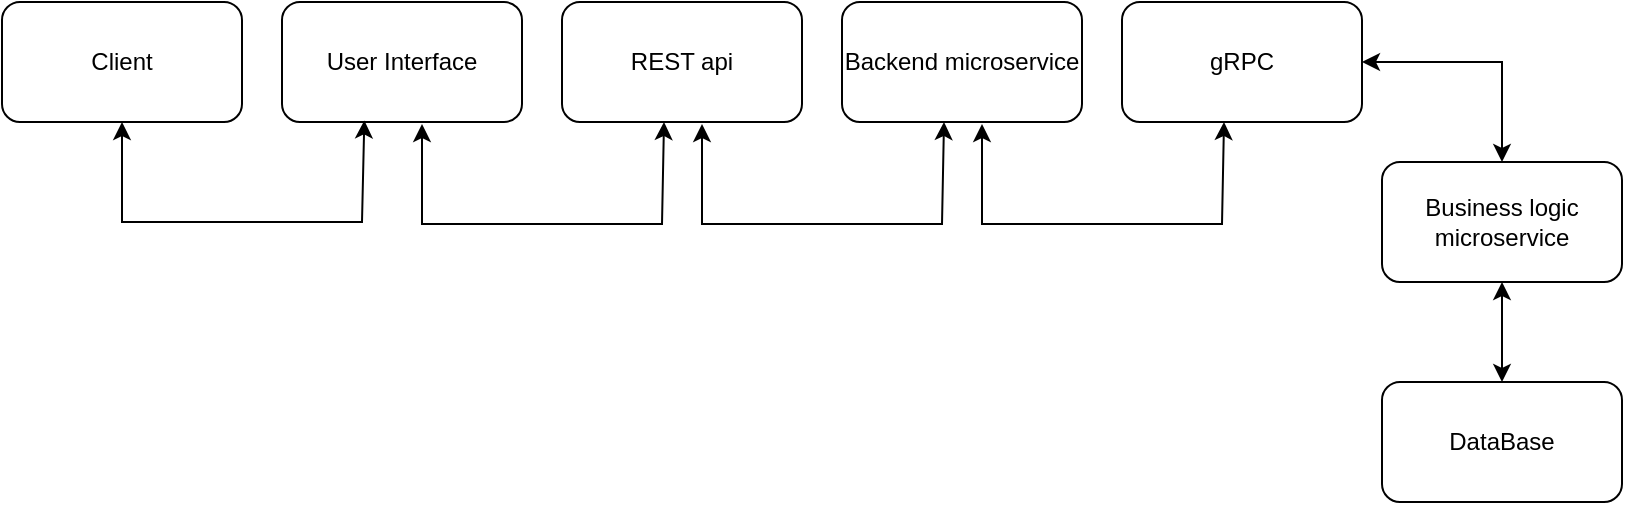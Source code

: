 <mxfile version="27.1.6">
  <diagram name="Страница — 1" id="PJCSPwj9tLLXIbPHKgU6">
    <mxGraphModel dx="994" dy="580" grid="1" gridSize="10" guides="1" tooltips="1" connect="1" arrows="1" fold="1" page="1" pageScale="1" pageWidth="827" pageHeight="1169" math="0" shadow="0">
      <root>
        <mxCell id="0" />
        <mxCell id="1" parent="0" />
        <mxCell id="DBBA7jFEFCVkwa8ZcQro-1" value="Client" style="rounded=1;whiteSpace=wrap;html=1;" parent="1" vertex="1">
          <mxGeometry y="30" width="120" height="60" as="geometry" />
        </mxCell>
        <mxCell id="DBBA7jFEFCVkwa8ZcQro-2" value="User Interface" style="rounded=1;whiteSpace=wrap;html=1;" parent="1" vertex="1">
          <mxGeometry x="140" y="30" width="120" height="60" as="geometry" />
        </mxCell>
        <mxCell id="DBBA7jFEFCVkwa8ZcQro-3" value="REST api" style="rounded=1;whiteSpace=wrap;html=1;" parent="1" vertex="1">
          <mxGeometry x="280" y="30" width="120" height="60" as="geometry" />
        </mxCell>
        <mxCell id="DBBA7jFEFCVkwa8ZcQro-4" value="Backend microservice" style="rounded=1;whiteSpace=wrap;html=1;" parent="1" vertex="1">
          <mxGeometry x="420" y="30" width="120" height="60" as="geometry" />
        </mxCell>
        <mxCell id="DBBA7jFEFCVkwa8ZcQro-5" value="gRPC" style="rounded=1;whiteSpace=wrap;html=1;" parent="1" vertex="1">
          <mxGeometry x="560" y="30" width="120" height="60" as="geometry" />
        </mxCell>
        <mxCell id="DBBA7jFEFCVkwa8ZcQro-6" value="Business logic microservice" style="rounded=1;whiteSpace=wrap;html=1;" parent="1" vertex="1">
          <mxGeometry x="690" y="110" width="120" height="60" as="geometry" />
        </mxCell>
        <mxCell id="DBBA7jFEFCVkwa8ZcQro-7" value="DataBase" style="rounded=1;whiteSpace=wrap;html=1;" parent="1" vertex="1">
          <mxGeometry x="690" y="220" width="120" height="60" as="geometry" />
        </mxCell>
        <mxCell id="qDYvJBYCVSirPPzR_eL7-1" value="" style="endArrow=classic;startArrow=classic;html=1;rounded=0;exitX=0.5;exitY=1;exitDx=0;exitDy=0;entryX=0.343;entryY=0.987;entryDx=0;entryDy=0;entryPerimeter=0;" edge="1" parent="1" source="DBBA7jFEFCVkwa8ZcQro-1" target="DBBA7jFEFCVkwa8ZcQro-2">
          <mxGeometry width="50" height="50" relative="1" as="geometry">
            <mxPoint x="390" y="200" as="sourcePoint" />
            <mxPoint x="440" y="150" as="targetPoint" />
            <Array as="points">
              <mxPoint x="60" y="140" />
              <mxPoint x="180" y="140" />
            </Array>
          </mxGeometry>
        </mxCell>
        <mxCell id="qDYvJBYCVSirPPzR_eL7-2" value="" style="endArrow=classic;startArrow=classic;html=1;rounded=0;exitX=0.5;exitY=1;exitDx=0;exitDy=0;entryX=0.343;entryY=0.987;entryDx=0;entryDy=0;entryPerimeter=0;" edge="1" parent="1">
          <mxGeometry width="50" height="50" relative="1" as="geometry">
            <mxPoint x="210" y="91" as="sourcePoint" />
            <mxPoint x="331" y="90" as="targetPoint" />
            <Array as="points">
              <mxPoint x="210" y="141" />
              <mxPoint x="330" y="141" />
            </Array>
          </mxGeometry>
        </mxCell>
        <mxCell id="qDYvJBYCVSirPPzR_eL7-3" value="" style="endArrow=classic;startArrow=classic;html=1;rounded=0;exitX=0.5;exitY=1;exitDx=0;exitDy=0;entryX=0.343;entryY=0.987;entryDx=0;entryDy=0;entryPerimeter=0;" edge="1" parent="1">
          <mxGeometry width="50" height="50" relative="1" as="geometry">
            <mxPoint x="350" y="91" as="sourcePoint" />
            <mxPoint x="471" y="90" as="targetPoint" />
            <Array as="points">
              <mxPoint x="350" y="141" />
              <mxPoint x="470" y="141" />
            </Array>
          </mxGeometry>
        </mxCell>
        <mxCell id="qDYvJBYCVSirPPzR_eL7-4" value="" style="endArrow=classic;startArrow=classic;html=1;rounded=0;exitX=0.5;exitY=1;exitDx=0;exitDy=0;entryX=0.343;entryY=0.987;entryDx=0;entryDy=0;entryPerimeter=0;" edge="1" parent="1">
          <mxGeometry width="50" height="50" relative="1" as="geometry">
            <mxPoint x="490" y="91" as="sourcePoint" />
            <mxPoint x="611" y="90" as="targetPoint" />
            <Array as="points">
              <mxPoint x="490" y="141" />
              <mxPoint x="610" y="141" />
            </Array>
          </mxGeometry>
        </mxCell>
        <mxCell id="qDYvJBYCVSirPPzR_eL7-5" value="" style="endArrow=classic;startArrow=classic;html=1;rounded=0;exitX=1;exitY=0.5;exitDx=0;exitDy=0;entryX=0.5;entryY=0;entryDx=0;entryDy=0;" edge="1" parent="1" source="DBBA7jFEFCVkwa8ZcQro-5" target="DBBA7jFEFCVkwa8ZcQro-6">
          <mxGeometry width="50" height="50" relative="1" as="geometry">
            <mxPoint x="390" y="200" as="sourcePoint" />
            <mxPoint x="440" y="150" as="targetPoint" />
            <Array as="points">
              <mxPoint x="750" y="60" />
            </Array>
          </mxGeometry>
        </mxCell>
        <mxCell id="qDYvJBYCVSirPPzR_eL7-6" value="" style="endArrow=classic;startArrow=classic;html=1;rounded=0;exitX=0.5;exitY=0;exitDx=0;exitDy=0;entryX=0.5;entryY=1;entryDx=0;entryDy=0;" edge="1" parent="1" source="DBBA7jFEFCVkwa8ZcQro-7" target="DBBA7jFEFCVkwa8ZcQro-6">
          <mxGeometry width="50" height="50" relative="1" as="geometry">
            <mxPoint x="390" y="200" as="sourcePoint" />
            <mxPoint x="440" y="150" as="targetPoint" />
          </mxGeometry>
        </mxCell>
      </root>
    </mxGraphModel>
  </diagram>
</mxfile>
